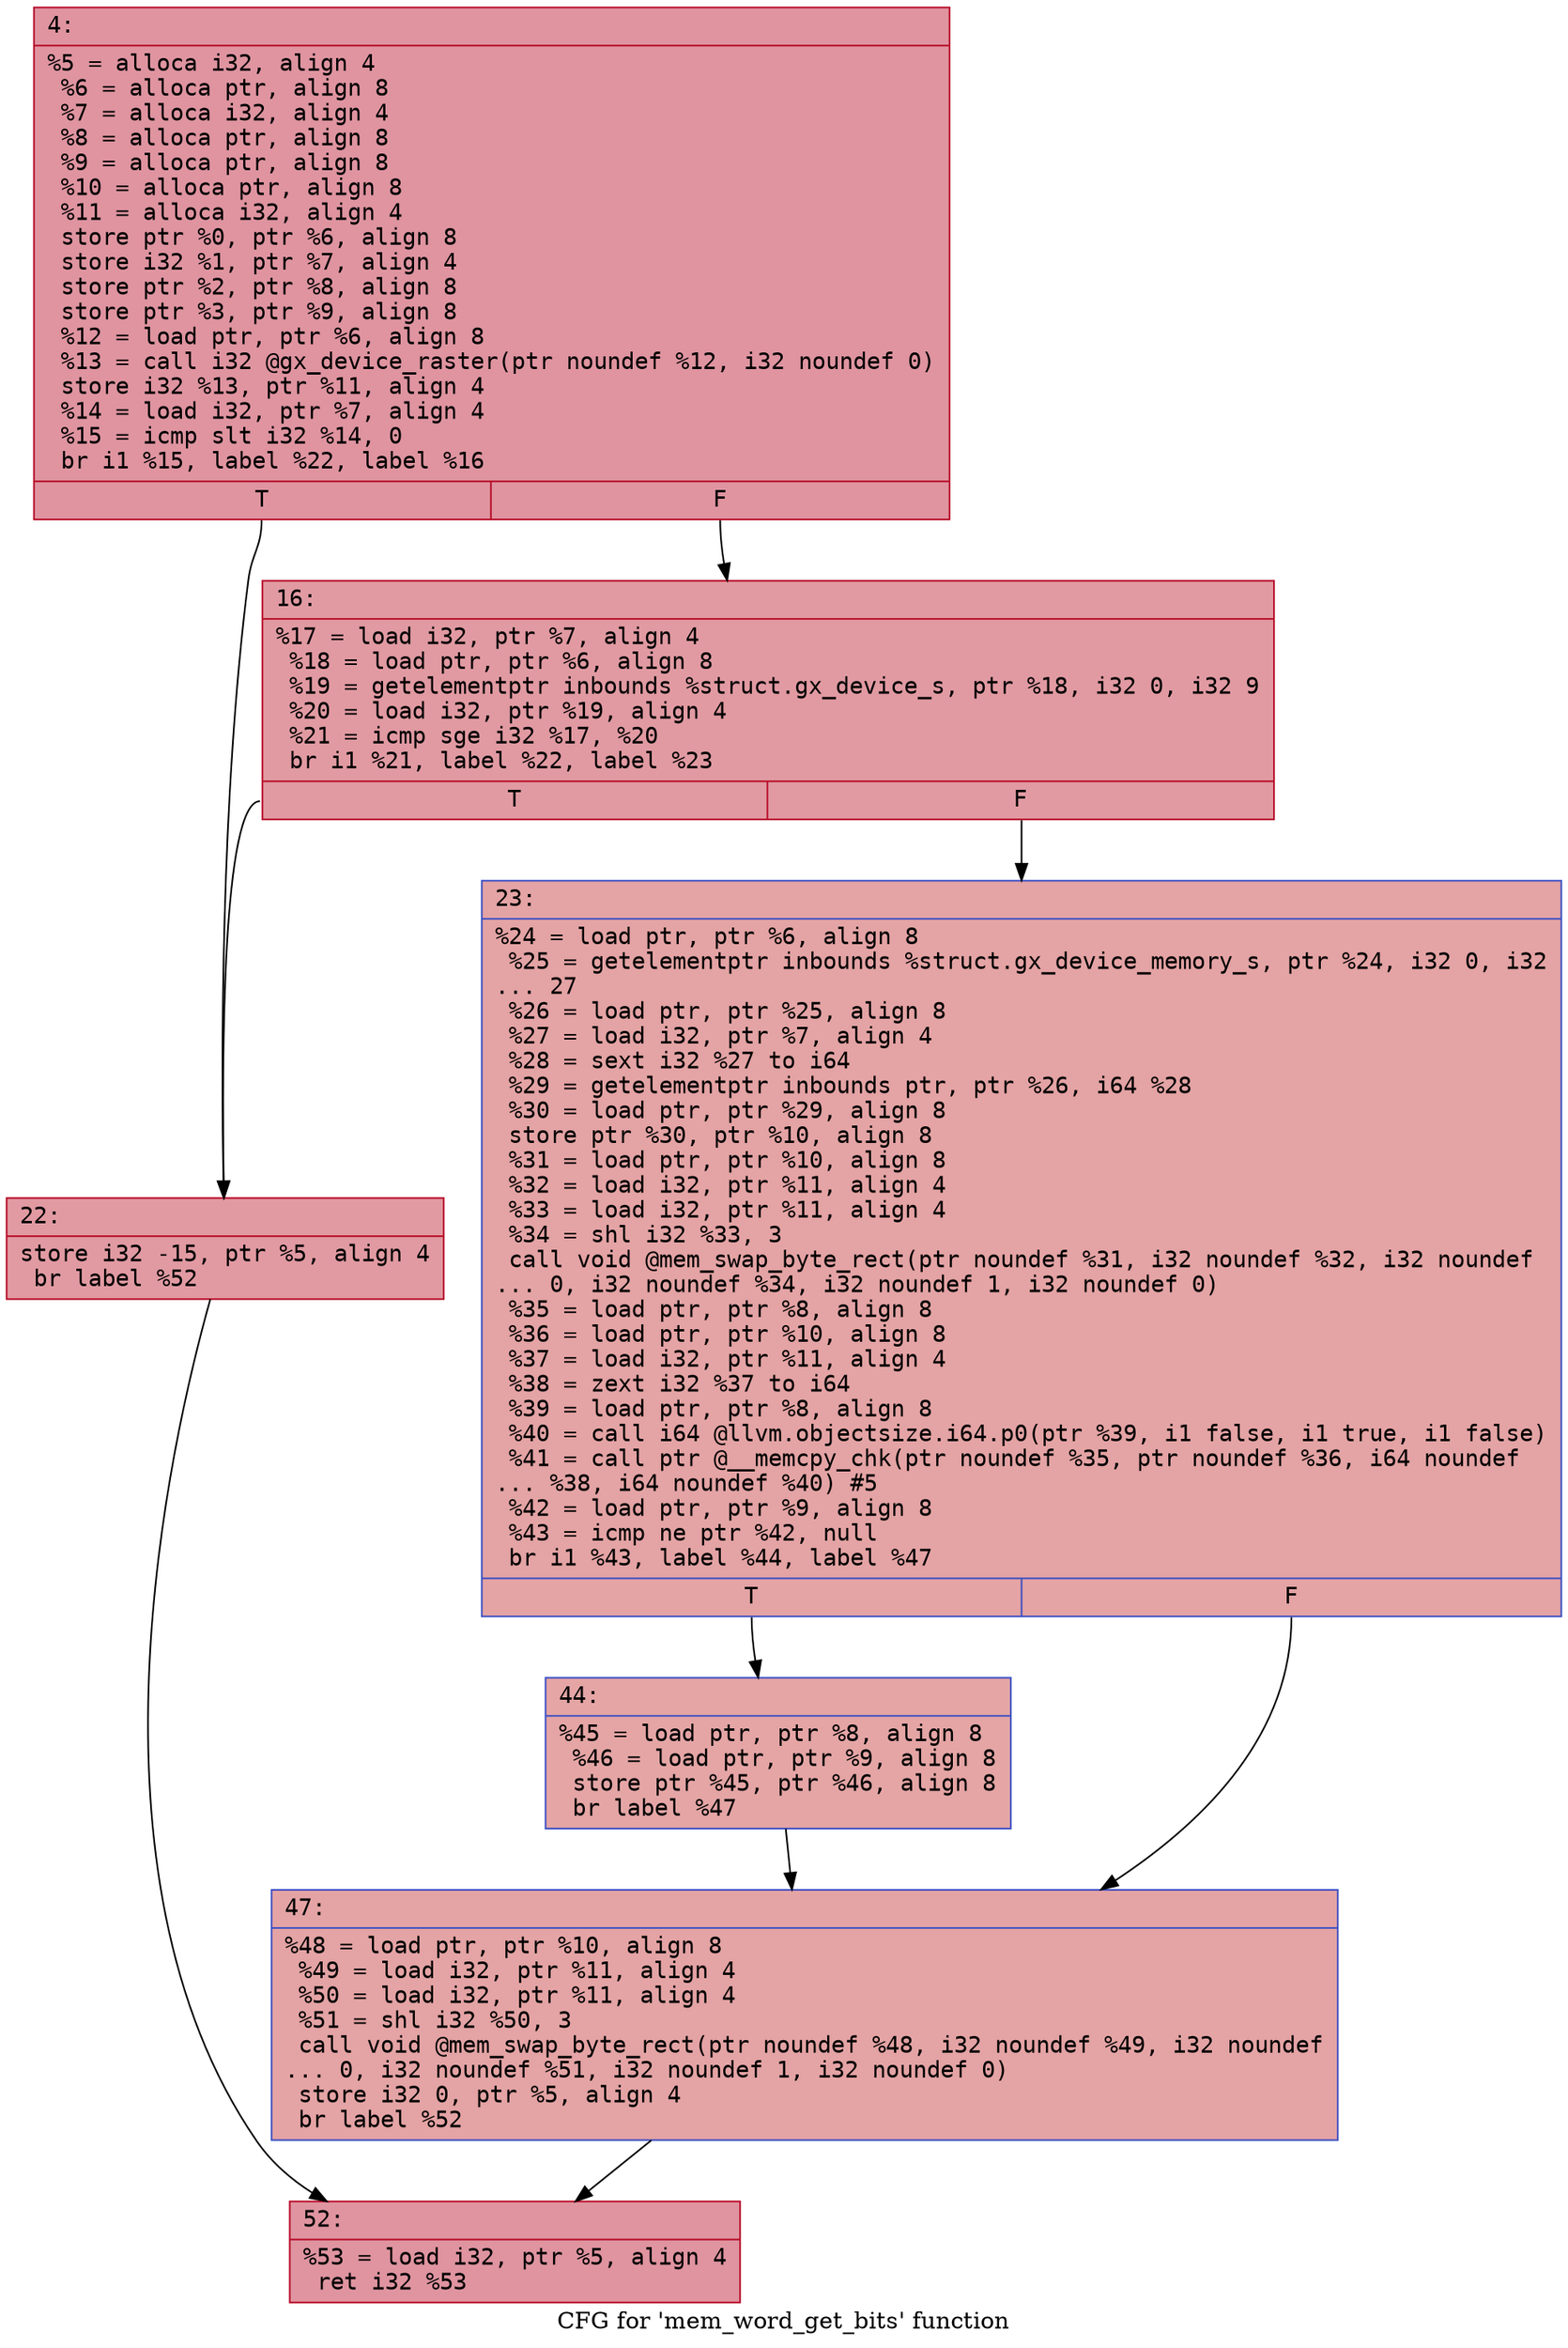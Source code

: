 digraph "CFG for 'mem_word_get_bits' function" {
	label="CFG for 'mem_word_get_bits' function";

	Node0x6000008b0690 [shape=record,color="#b70d28ff", style=filled, fillcolor="#b70d2870" fontname="Courier",label="{4:\l|  %5 = alloca i32, align 4\l  %6 = alloca ptr, align 8\l  %7 = alloca i32, align 4\l  %8 = alloca ptr, align 8\l  %9 = alloca ptr, align 8\l  %10 = alloca ptr, align 8\l  %11 = alloca i32, align 4\l  store ptr %0, ptr %6, align 8\l  store i32 %1, ptr %7, align 4\l  store ptr %2, ptr %8, align 8\l  store ptr %3, ptr %9, align 8\l  %12 = load ptr, ptr %6, align 8\l  %13 = call i32 @gx_device_raster(ptr noundef %12, i32 noundef 0)\l  store i32 %13, ptr %11, align 4\l  %14 = load i32, ptr %7, align 4\l  %15 = icmp slt i32 %14, 0\l  br i1 %15, label %22, label %16\l|{<s0>T|<s1>F}}"];
	Node0x6000008b0690:s0 -> Node0x6000008b0730[tooltip="4 -> 22\nProbability 37.50%" ];
	Node0x6000008b0690:s1 -> Node0x6000008b06e0[tooltip="4 -> 16\nProbability 62.50%" ];
	Node0x6000008b06e0 [shape=record,color="#b70d28ff", style=filled, fillcolor="#bb1b2c70" fontname="Courier",label="{16:\l|  %17 = load i32, ptr %7, align 4\l  %18 = load ptr, ptr %6, align 8\l  %19 = getelementptr inbounds %struct.gx_device_s, ptr %18, i32 0, i32 9\l  %20 = load i32, ptr %19, align 4\l  %21 = icmp sge i32 %17, %20\l  br i1 %21, label %22, label %23\l|{<s0>T|<s1>F}}"];
	Node0x6000008b06e0:s0 -> Node0x6000008b0730[tooltip="16 -> 22\nProbability 50.00%" ];
	Node0x6000008b06e0:s1 -> Node0x6000008b0780[tooltip="16 -> 23\nProbability 50.00%" ];
	Node0x6000008b0730 [shape=record,color="#b70d28ff", style=filled, fillcolor="#bb1b2c70" fontname="Courier",label="{22:\l|  store i32 -15, ptr %5, align 4\l  br label %52\l}"];
	Node0x6000008b0730 -> Node0x6000008b0870[tooltip="22 -> 52\nProbability 100.00%" ];
	Node0x6000008b0780 [shape=record,color="#3d50c3ff", style=filled, fillcolor="#c32e3170" fontname="Courier",label="{23:\l|  %24 = load ptr, ptr %6, align 8\l  %25 = getelementptr inbounds %struct.gx_device_memory_s, ptr %24, i32 0, i32\l... 27\l  %26 = load ptr, ptr %25, align 8\l  %27 = load i32, ptr %7, align 4\l  %28 = sext i32 %27 to i64\l  %29 = getelementptr inbounds ptr, ptr %26, i64 %28\l  %30 = load ptr, ptr %29, align 8\l  store ptr %30, ptr %10, align 8\l  %31 = load ptr, ptr %10, align 8\l  %32 = load i32, ptr %11, align 4\l  %33 = load i32, ptr %11, align 4\l  %34 = shl i32 %33, 3\l  call void @mem_swap_byte_rect(ptr noundef %31, i32 noundef %32, i32 noundef\l... 0, i32 noundef %34, i32 noundef 1, i32 noundef 0)\l  %35 = load ptr, ptr %8, align 8\l  %36 = load ptr, ptr %10, align 8\l  %37 = load i32, ptr %11, align 4\l  %38 = zext i32 %37 to i64\l  %39 = load ptr, ptr %8, align 8\l  %40 = call i64 @llvm.objectsize.i64.p0(ptr %39, i1 false, i1 true, i1 false)\l  %41 = call ptr @__memcpy_chk(ptr noundef %35, ptr noundef %36, i64 noundef\l... %38, i64 noundef %40) #5\l  %42 = load ptr, ptr %9, align 8\l  %43 = icmp ne ptr %42, null\l  br i1 %43, label %44, label %47\l|{<s0>T|<s1>F}}"];
	Node0x6000008b0780:s0 -> Node0x6000008b07d0[tooltip="23 -> 44\nProbability 62.50%" ];
	Node0x6000008b0780:s1 -> Node0x6000008b0820[tooltip="23 -> 47\nProbability 37.50%" ];
	Node0x6000008b07d0 [shape=record,color="#3d50c3ff", style=filled, fillcolor="#c5333470" fontname="Courier",label="{44:\l|  %45 = load ptr, ptr %8, align 8\l  %46 = load ptr, ptr %9, align 8\l  store ptr %45, ptr %46, align 8\l  br label %47\l}"];
	Node0x6000008b07d0 -> Node0x6000008b0820[tooltip="44 -> 47\nProbability 100.00%" ];
	Node0x6000008b0820 [shape=record,color="#3d50c3ff", style=filled, fillcolor="#c32e3170" fontname="Courier",label="{47:\l|  %48 = load ptr, ptr %10, align 8\l  %49 = load i32, ptr %11, align 4\l  %50 = load i32, ptr %11, align 4\l  %51 = shl i32 %50, 3\l  call void @mem_swap_byte_rect(ptr noundef %48, i32 noundef %49, i32 noundef\l... 0, i32 noundef %51, i32 noundef 1, i32 noundef 0)\l  store i32 0, ptr %5, align 4\l  br label %52\l}"];
	Node0x6000008b0820 -> Node0x6000008b0870[tooltip="47 -> 52\nProbability 100.00%" ];
	Node0x6000008b0870 [shape=record,color="#b70d28ff", style=filled, fillcolor="#b70d2870" fontname="Courier",label="{52:\l|  %53 = load i32, ptr %5, align 4\l  ret i32 %53\l}"];
}

